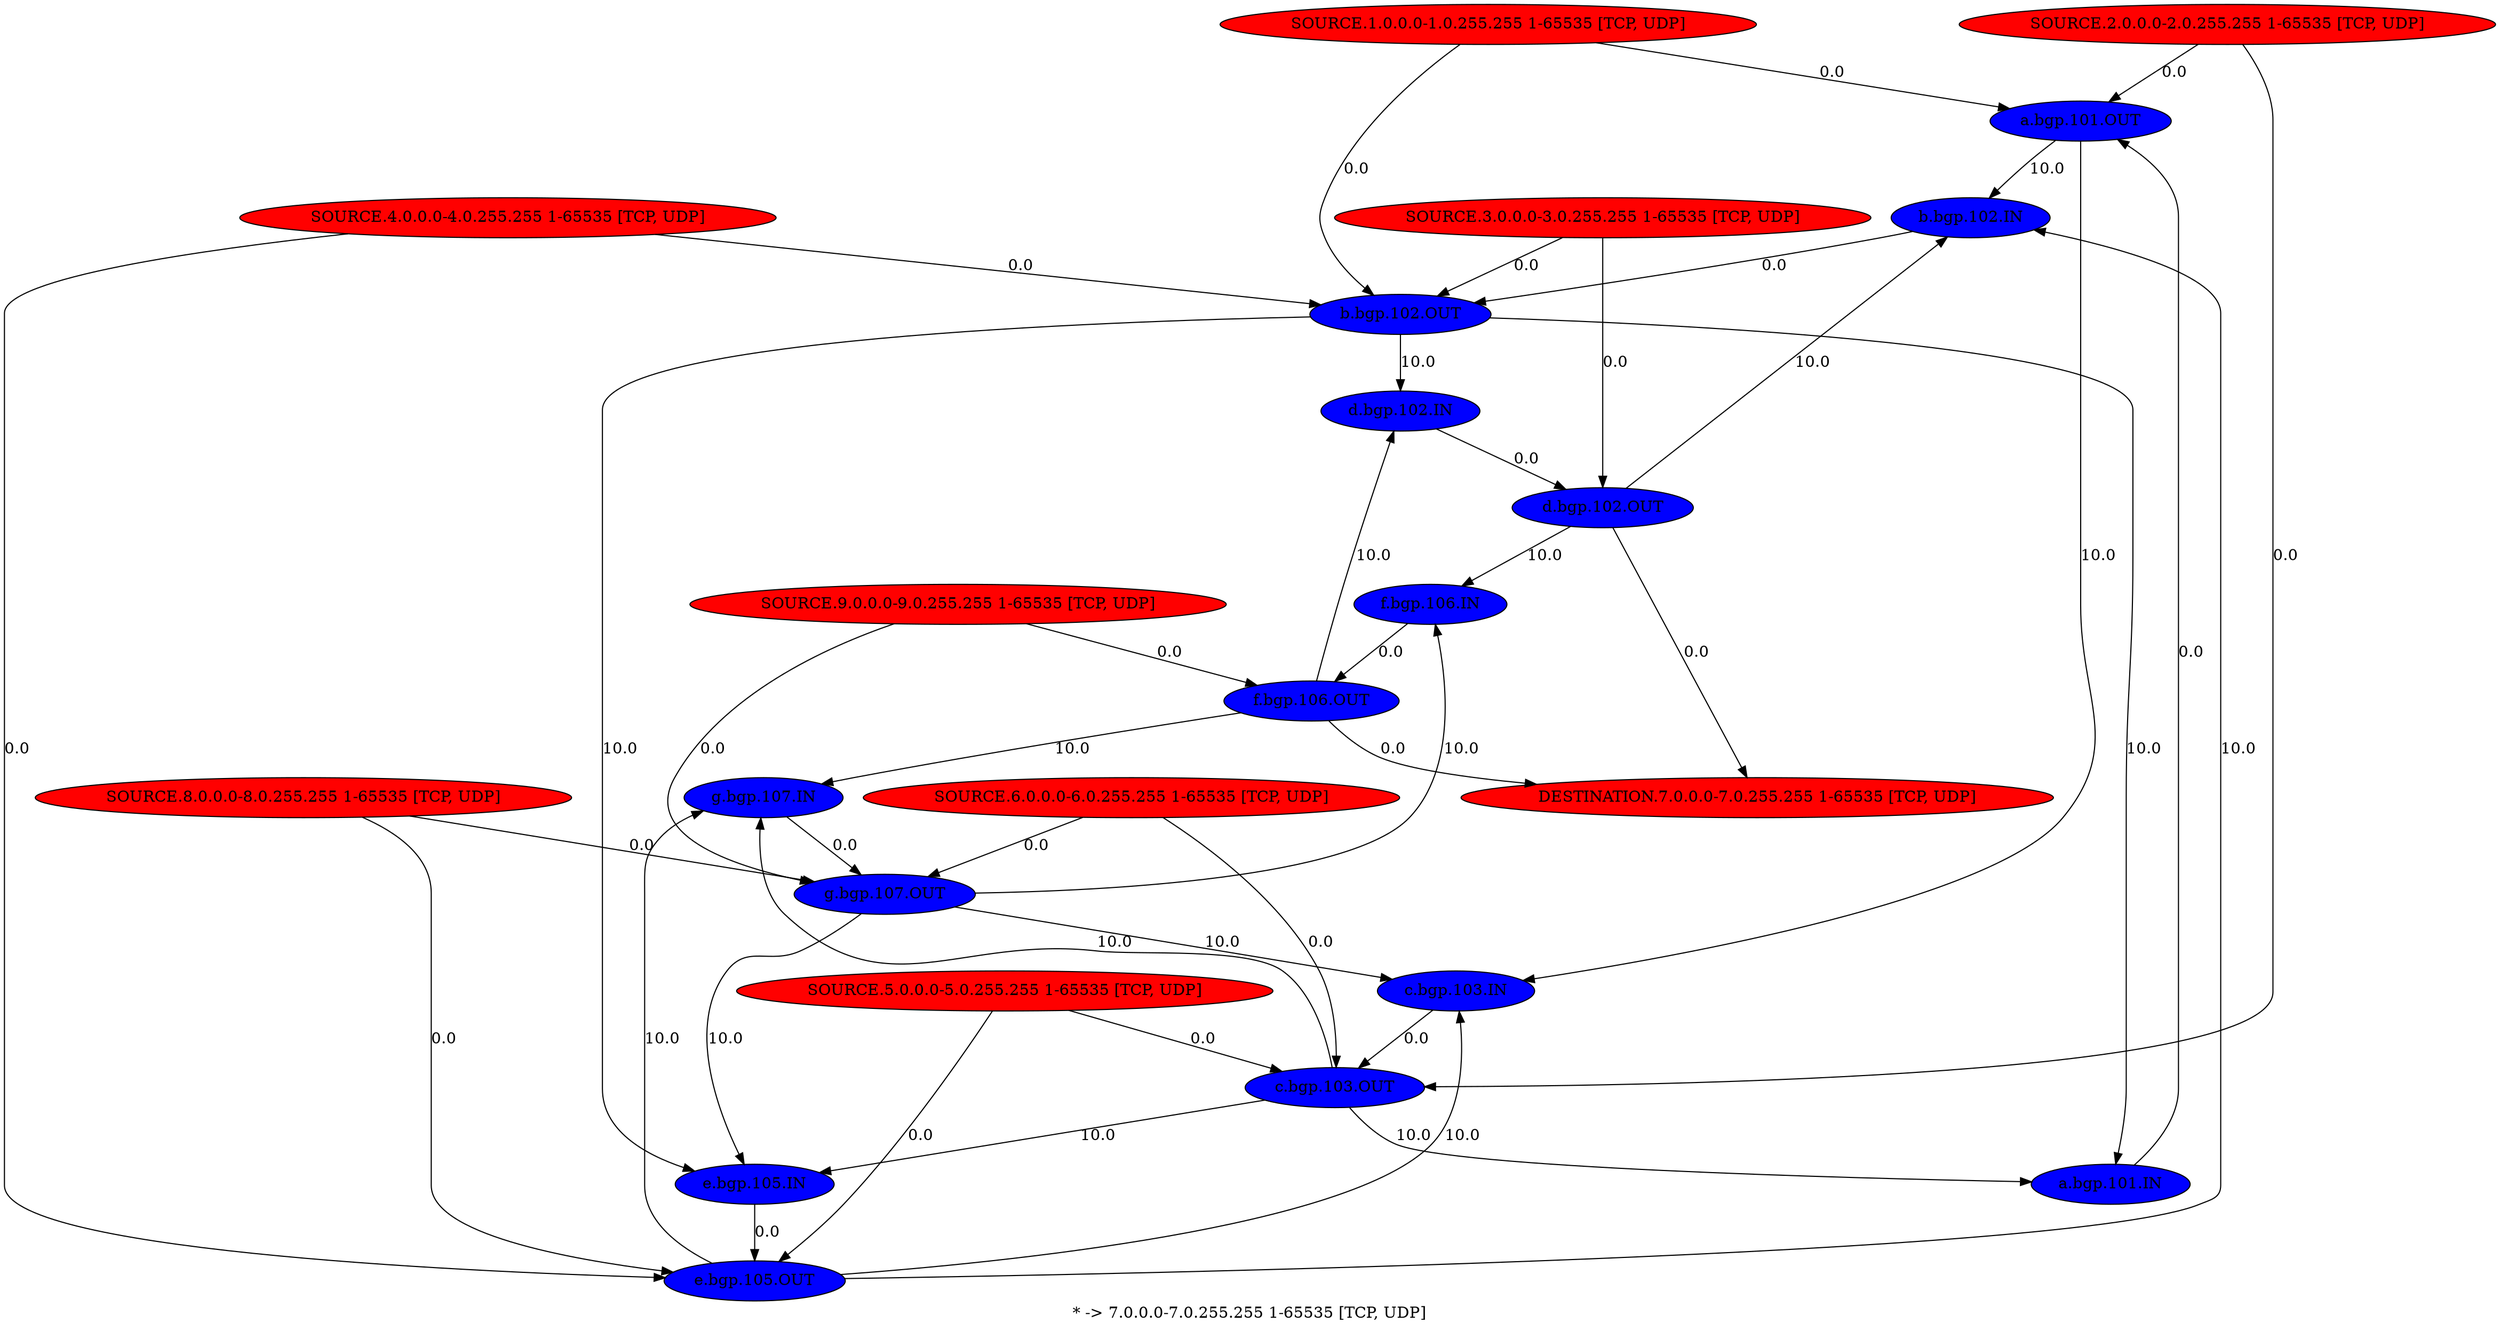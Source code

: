 digraph {
	"a.bgp.101.OUT" -> "b.bgp.102.IN" [label="10.0"]
	"a.bgp.101.OUT" -> "c.bgp.103.IN" [label="10.0"]
	"b.bgp.102.OUT" -> "a.bgp.101.IN" [label="10.0"]
	"b.bgp.102.OUT" -> "d.bgp.102.IN" [label="10.0"]
	"b.bgp.102.OUT" -> "e.bgp.105.IN" [label="10.0"]
	"c.bgp.103.OUT" -> "g.bgp.107.IN" [label="10.0"]
	"c.bgp.103.OUT" -> "a.bgp.101.IN" [label="10.0"]
	"c.bgp.103.OUT" -> "e.bgp.105.IN" [label="10.0"]
	"d.bgp.102.OUT" -> "f.bgp.106.IN" [label="10.0"]
	"d.bgp.102.OUT" -> "b.bgp.102.IN" [label="10.0"]
	"e.bgp.105.OUT" -> "c.bgp.103.IN" [label="10.0"]
	"e.bgp.105.OUT" -> "g.bgp.107.IN" [label="10.0"]
	"e.bgp.105.OUT" -> "b.bgp.102.IN" [label="10.0"]
	"f.bgp.106.OUT" -> "d.bgp.102.IN" [label="10.0"]
	"f.bgp.106.OUT" -> "g.bgp.107.IN" [label="10.0"]
	"g.bgp.107.OUT" -> "f.bgp.106.IN" [label="10.0"]
	"g.bgp.107.OUT" -> "c.bgp.103.IN" [label="10.0"]
	"g.bgp.107.OUT" -> "e.bgp.105.IN" [label="10.0"]
	"a.bgp.101.IN" -> "a.bgp.101.OUT" [label="0.0"]
	"b.bgp.102.IN" -> "b.bgp.102.OUT" [label="0.0"]
	"c.bgp.103.IN" -> "c.bgp.103.OUT" [label="0.0"]
	"d.bgp.102.IN" -> "d.bgp.102.OUT" [label="0.0"]
	"e.bgp.105.IN" -> "e.bgp.105.OUT" [label="0.0"]
	"f.bgp.106.IN" -> "f.bgp.106.OUT" [label="0.0"]
	"g.bgp.107.IN" -> "g.bgp.107.OUT" [label="0.0"]
	"SOURCE.1.0.0.0-1.0.255.255 1-65535 [TCP, UDP]" -> "a.bgp.101.OUT" [label="0.0"]
	"SOURCE.1.0.0.0-1.0.255.255 1-65535 [TCP, UDP]" -> "b.bgp.102.OUT" [label="0.0"]
	"SOURCE.2.0.0.0-2.0.255.255 1-65535 [TCP, UDP]" -> "c.bgp.103.OUT" [label="0.0"]
	"SOURCE.2.0.0.0-2.0.255.255 1-65535 [TCP, UDP]" -> "a.bgp.101.OUT" [label="0.0"]
	"SOURCE.3.0.0.0-3.0.255.255 1-65535 [TCP, UDP]" -> "d.bgp.102.OUT" [label="0.0"]
	"d.bgp.102.OUT" -> "DESTINATION.7.0.0.0-7.0.255.255 1-65535 [TCP, UDP]" [label="0.0"]
	"SOURCE.3.0.0.0-3.0.255.255 1-65535 [TCP, UDP]" -> "b.bgp.102.OUT" [label="0.0"]
	"SOURCE.4.0.0.0-4.0.255.255 1-65535 [TCP, UDP]" -> "e.bgp.105.OUT" [label="0.0"]
	"SOURCE.4.0.0.0-4.0.255.255 1-65535 [TCP, UDP]" -> "b.bgp.102.OUT" [label="0.0"]
	"SOURCE.5.0.0.0-5.0.255.255 1-65535 [TCP, UDP]" -> "c.bgp.103.OUT" [label="0.0"]
	"SOURCE.5.0.0.0-5.0.255.255 1-65535 [TCP, UDP]" -> "e.bgp.105.OUT" [label="0.0"]
	"SOURCE.6.0.0.0-6.0.255.255 1-65535 [TCP, UDP]" -> "g.bgp.107.OUT" [label="0.0"]
	"SOURCE.6.0.0.0-6.0.255.255 1-65535 [TCP, UDP]" -> "c.bgp.103.OUT" [label="0.0"]
	"SOURCE.8.0.0.0-8.0.255.255 1-65535 [TCP, UDP]" -> "g.bgp.107.OUT" [label="0.0"]
	"SOURCE.8.0.0.0-8.0.255.255 1-65535 [TCP, UDP]" -> "e.bgp.105.OUT" [label="0.0"]
	"SOURCE.9.0.0.0-9.0.255.255 1-65535 [TCP, UDP]" -> "f.bgp.106.OUT" [label="0.0"]
	"f.bgp.106.OUT" -> "DESTINATION.7.0.0.0-7.0.255.255 1-65535 [TCP, UDP]" [label="0.0"]
	"SOURCE.9.0.0.0-9.0.255.255 1-65535 [TCP, UDP]" -> "g.bgp.107.OUT" [label="0.0"]
	"a.bgp.101.IN"[shape=oval, style=filled, fillcolor=blue]
	"a.bgp.101.OUT"[shape=oval, style=filled, fillcolor=blue]
	"b.bgp.102.IN"[shape=oval, style=filled, fillcolor=blue]
	"b.bgp.102.OUT"[shape=oval, style=filled, fillcolor=blue]
	"c.bgp.103.IN"[shape=oval, style=filled, fillcolor=blue]
	"c.bgp.103.OUT"[shape=oval, style=filled, fillcolor=blue]
	"d.bgp.102.IN"[shape=oval, style=filled, fillcolor=blue]
	"d.bgp.102.OUT"[shape=oval, style=filled, fillcolor=blue]
	"e.bgp.105.IN"[shape=oval, style=filled, fillcolor=blue]
	"e.bgp.105.OUT"[shape=oval, style=filled, fillcolor=blue]
	"f.bgp.106.IN"[shape=oval, style=filled, fillcolor=blue]
	"f.bgp.106.OUT"[shape=oval, style=filled, fillcolor=blue]
	"g.bgp.107.IN"[shape=oval, style=filled, fillcolor=blue]
	"g.bgp.107.OUT"[shape=oval, style=filled, fillcolor=blue]
	"SOURCE.1.0.0.0-1.0.255.255 1-65535 [TCP, UDP]"[shape=oval, style=filled, fillcolor=red]
	"SOURCE.2.0.0.0-2.0.255.255 1-65535 [TCP, UDP]"[shape=oval, style=filled, fillcolor=red]
	"SOURCE.3.0.0.0-3.0.255.255 1-65535 [TCP, UDP]"[shape=oval, style=filled, fillcolor=red]
	"SOURCE.4.0.0.0-4.0.255.255 1-65535 [TCP, UDP]"[shape=oval, style=filled, fillcolor=red]
	"SOURCE.5.0.0.0-5.0.255.255 1-65535 [TCP, UDP]"[shape=oval, style=filled, fillcolor=red]
	"SOURCE.6.0.0.0-6.0.255.255 1-65535 [TCP, UDP]"[shape=oval, style=filled, fillcolor=red]
	"SOURCE.8.0.0.0-8.0.255.255 1-65535 [TCP, UDP]"[shape=oval, style=filled, fillcolor=red]
	"SOURCE.9.0.0.0-9.0.255.255 1-65535 [TCP, UDP]"[shape=oval, style=filled, fillcolor=red]
	"DESTINATION.7.0.0.0-7.0.255.255 1-65535 [TCP, UDP]"[shape=oval, style=filled, fillcolor=red]
label="* -> 7.0.0.0-7.0.255.255 1-65535 [TCP, UDP]"
}